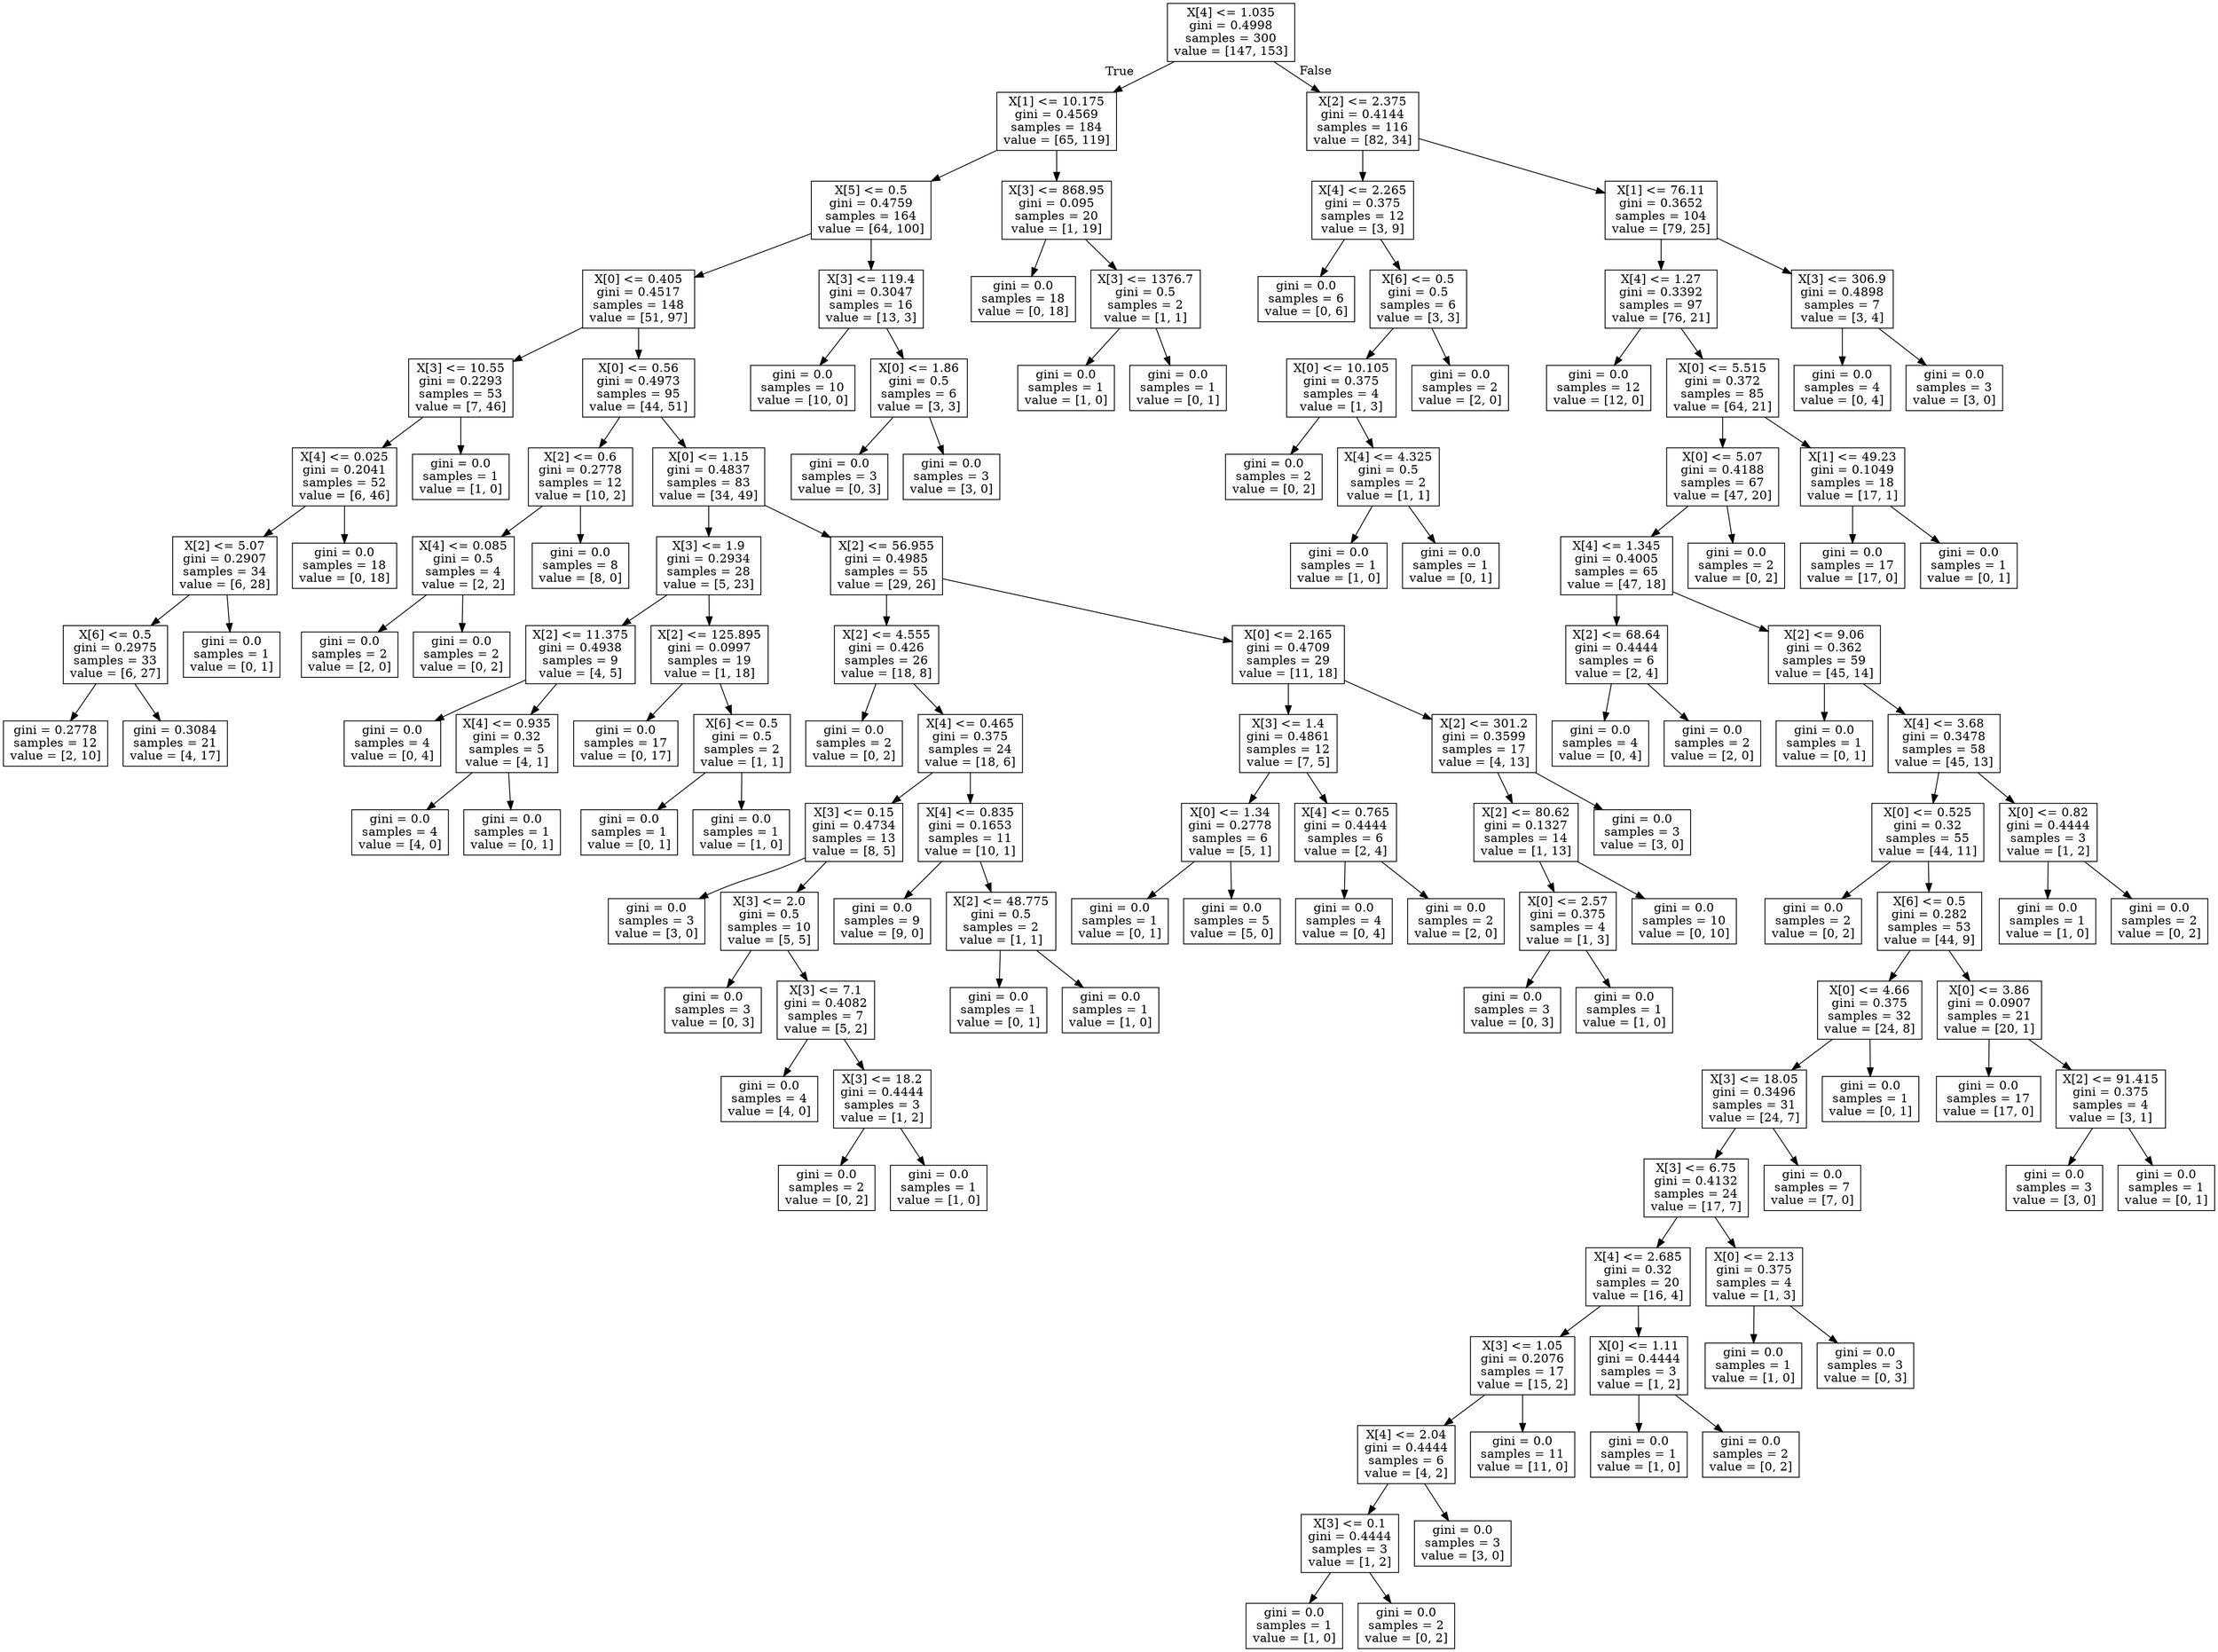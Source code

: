 digraph Tree {
node [shape=box] ;
0 [label="X[4] <= 1.035\ngini = 0.4998\nsamples = 300\nvalue = [147, 153]"] ;
1 [label="X[1] <= 10.175\ngini = 0.4569\nsamples = 184\nvalue = [65, 119]"] ;
0 -> 1 [labeldistance=2.5, labelangle=45, headlabel="True"] ;
2 [label="X[5] <= 0.5\ngini = 0.4759\nsamples = 164\nvalue = [64, 100]"] ;
1 -> 2 ;
3 [label="X[0] <= 0.405\ngini = 0.4517\nsamples = 148\nvalue = [51, 97]"] ;
2 -> 3 ;
4 [label="X[3] <= 10.55\ngini = 0.2293\nsamples = 53\nvalue = [7, 46]"] ;
3 -> 4 ;
5 [label="X[4] <= 0.025\ngini = 0.2041\nsamples = 52\nvalue = [6, 46]"] ;
4 -> 5 ;
6 [label="X[2] <= 5.07\ngini = 0.2907\nsamples = 34\nvalue = [6, 28]"] ;
5 -> 6 ;
7 [label="X[6] <= 0.5\ngini = 0.2975\nsamples = 33\nvalue = [6, 27]"] ;
6 -> 7 ;
8 [label="gini = 0.2778\nsamples = 12\nvalue = [2, 10]"] ;
7 -> 8 ;
9 [label="gini = 0.3084\nsamples = 21\nvalue = [4, 17]"] ;
7 -> 9 ;
10 [label="gini = 0.0\nsamples = 1\nvalue = [0, 1]"] ;
6 -> 10 ;
11 [label="gini = 0.0\nsamples = 18\nvalue = [0, 18]"] ;
5 -> 11 ;
12 [label="gini = 0.0\nsamples = 1\nvalue = [1, 0]"] ;
4 -> 12 ;
13 [label="X[0] <= 0.56\ngini = 0.4973\nsamples = 95\nvalue = [44, 51]"] ;
3 -> 13 ;
14 [label="X[2] <= 0.6\ngini = 0.2778\nsamples = 12\nvalue = [10, 2]"] ;
13 -> 14 ;
15 [label="X[4] <= 0.085\ngini = 0.5\nsamples = 4\nvalue = [2, 2]"] ;
14 -> 15 ;
16 [label="gini = 0.0\nsamples = 2\nvalue = [2, 0]"] ;
15 -> 16 ;
17 [label="gini = 0.0\nsamples = 2\nvalue = [0, 2]"] ;
15 -> 17 ;
18 [label="gini = 0.0\nsamples = 8\nvalue = [8, 0]"] ;
14 -> 18 ;
19 [label="X[0] <= 1.15\ngini = 0.4837\nsamples = 83\nvalue = [34, 49]"] ;
13 -> 19 ;
20 [label="X[3] <= 1.9\ngini = 0.2934\nsamples = 28\nvalue = [5, 23]"] ;
19 -> 20 ;
21 [label="X[2] <= 11.375\ngini = 0.4938\nsamples = 9\nvalue = [4, 5]"] ;
20 -> 21 ;
22 [label="gini = 0.0\nsamples = 4\nvalue = [0, 4]"] ;
21 -> 22 ;
23 [label="X[4] <= 0.935\ngini = 0.32\nsamples = 5\nvalue = [4, 1]"] ;
21 -> 23 ;
24 [label="gini = 0.0\nsamples = 4\nvalue = [4, 0]"] ;
23 -> 24 ;
25 [label="gini = 0.0\nsamples = 1\nvalue = [0, 1]"] ;
23 -> 25 ;
26 [label="X[2] <= 125.895\ngini = 0.0997\nsamples = 19\nvalue = [1, 18]"] ;
20 -> 26 ;
27 [label="gini = 0.0\nsamples = 17\nvalue = [0, 17]"] ;
26 -> 27 ;
28 [label="X[6] <= 0.5\ngini = 0.5\nsamples = 2\nvalue = [1, 1]"] ;
26 -> 28 ;
29 [label="gini = 0.0\nsamples = 1\nvalue = [0, 1]"] ;
28 -> 29 ;
30 [label="gini = 0.0\nsamples = 1\nvalue = [1, 0]"] ;
28 -> 30 ;
31 [label="X[2] <= 56.955\ngini = 0.4985\nsamples = 55\nvalue = [29, 26]"] ;
19 -> 31 ;
32 [label="X[2] <= 4.555\ngini = 0.426\nsamples = 26\nvalue = [18, 8]"] ;
31 -> 32 ;
33 [label="gini = 0.0\nsamples = 2\nvalue = [0, 2]"] ;
32 -> 33 ;
34 [label="X[4] <= 0.465\ngini = 0.375\nsamples = 24\nvalue = [18, 6]"] ;
32 -> 34 ;
35 [label="X[3] <= 0.15\ngini = 0.4734\nsamples = 13\nvalue = [8, 5]"] ;
34 -> 35 ;
36 [label="gini = 0.0\nsamples = 3\nvalue = [3, 0]"] ;
35 -> 36 ;
37 [label="X[3] <= 2.0\ngini = 0.5\nsamples = 10\nvalue = [5, 5]"] ;
35 -> 37 ;
38 [label="gini = 0.0\nsamples = 3\nvalue = [0, 3]"] ;
37 -> 38 ;
39 [label="X[3] <= 7.1\ngini = 0.4082\nsamples = 7\nvalue = [5, 2]"] ;
37 -> 39 ;
40 [label="gini = 0.0\nsamples = 4\nvalue = [4, 0]"] ;
39 -> 40 ;
41 [label="X[3] <= 18.2\ngini = 0.4444\nsamples = 3\nvalue = [1, 2]"] ;
39 -> 41 ;
42 [label="gini = 0.0\nsamples = 2\nvalue = [0, 2]"] ;
41 -> 42 ;
43 [label="gini = 0.0\nsamples = 1\nvalue = [1, 0]"] ;
41 -> 43 ;
44 [label="X[4] <= 0.835\ngini = 0.1653\nsamples = 11\nvalue = [10, 1]"] ;
34 -> 44 ;
45 [label="gini = 0.0\nsamples = 9\nvalue = [9, 0]"] ;
44 -> 45 ;
46 [label="X[2] <= 48.775\ngini = 0.5\nsamples = 2\nvalue = [1, 1]"] ;
44 -> 46 ;
47 [label="gini = 0.0\nsamples = 1\nvalue = [0, 1]"] ;
46 -> 47 ;
48 [label="gini = 0.0\nsamples = 1\nvalue = [1, 0]"] ;
46 -> 48 ;
49 [label="X[0] <= 2.165\ngini = 0.4709\nsamples = 29\nvalue = [11, 18]"] ;
31 -> 49 ;
50 [label="X[3] <= 1.4\ngini = 0.4861\nsamples = 12\nvalue = [7, 5]"] ;
49 -> 50 ;
51 [label="X[0] <= 1.34\ngini = 0.2778\nsamples = 6\nvalue = [5, 1]"] ;
50 -> 51 ;
52 [label="gini = 0.0\nsamples = 1\nvalue = [0, 1]"] ;
51 -> 52 ;
53 [label="gini = 0.0\nsamples = 5\nvalue = [5, 0]"] ;
51 -> 53 ;
54 [label="X[4] <= 0.765\ngini = 0.4444\nsamples = 6\nvalue = [2, 4]"] ;
50 -> 54 ;
55 [label="gini = 0.0\nsamples = 4\nvalue = [0, 4]"] ;
54 -> 55 ;
56 [label="gini = 0.0\nsamples = 2\nvalue = [2, 0]"] ;
54 -> 56 ;
57 [label="X[2] <= 301.2\ngini = 0.3599\nsamples = 17\nvalue = [4, 13]"] ;
49 -> 57 ;
58 [label="X[2] <= 80.62\ngini = 0.1327\nsamples = 14\nvalue = [1, 13]"] ;
57 -> 58 ;
59 [label="X[0] <= 2.57\ngini = 0.375\nsamples = 4\nvalue = [1, 3]"] ;
58 -> 59 ;
60 [label="gini = 0.0\nsamples = 3\nvalue = [0, 3]"] ;
59 -> 60 ;
61 [label="gini = 0.0\nsamples = 1\nvalue = [1, 0]"] ;
59 -> 61 ;
62 [label="gini = 0.0\nsamples = 10\nvalue = [0, 10]"] ;
58 -> 62 ;
63 [label="gini = 0.0\nsamples = 3\nvalue = [3, 0]"] ;
57 -> 63 ;
64 [label="X[3] <= 119.4\ngini = 0.3047\nsamples = 16\nvalue = [13, 3]"] ;
2 -> 64 ;
65 [label="gini = 0.0\nsamples = 10\nvalue = [10, 0]"] ;
64 -> 65 ;
66 [label="X[0] <= 1.86\ngini = 0.5\nsamples = 6\nvalue = [3, 3]"] ;
64 -> 66 ;
67 [label="gini = 0.0\nsamples = 3\nvalue = [0, 3]"] ;
66 -> 67 ;
68 [label="gini = 0.0\nsamples = 3\nvalue = [3, 0]"] ;
66 -> 68 ;
69 [label="X[3] <= 868.95\ngini = 0.095\nsamples = 20\nvalue = [1, 19]"] ;
1 -> 69 ;
70 [label="gini = 0.0\nsamples = 18\nvalue = [0, 18]"] ;
69 -> 70 ;
71 [label="X[3] <= 1376.7\ngini = 0.5\nsamples = 2\nvalue = [1, 1]"] ;
69 -> 71 ;
72 [label="gini = 0.0\nsamples = 1\nvalue = [1, 0]"] ;
71 -> 72 ;
73 [label="gini = 0.0\nsamples = 1\nvalue = [0, 1]"] ;
71 -> 73 ;
74 [label="X[2] <= 2.375\ngini = 0.4144\nsamples = 116\nvalue = [82, 34]"] ;
0 -> 74 [labeldistance=2.5, labelangle=-45, headlabel="False"] ;
75 [label="X[4] <= 2.265\ngini = 0.375\nsamples = 12\nvalue = [3, 9]"] ;
74 -> 75 ;
76 [label="gini = 0.0\nsamples = 6\nvalue = [0, 6]"] ;
75 -> 76 ;
77 [label="X[6] <= 0.5\ngini = 0.5\nsamples = 6\nvalue = [3, 3]"] ;
75 -> 77 ;
78 [label="X[0] <= 10.105\ngini = 0.375\nsamples = 4\nvalue = [1, 3]"] ;
77 -> 78 ;
79 [label="gini = 0.0\nsamples = 2\nvalue = [0, 2]"] ;
78 -> 79 ;
80 [label="X[4] <= 4.325\ngini = 0.5\nsamples = 2\nvalue = [1, 1]"] ;
78 -> 80 ;
81 [label="gini = 0.0\nsamples = 1\nvalue = [1, 0]"] ;
80 -> 81 ;
82 [label="gini = 0.0\nsamples = 1\nvalue = [0, 1]"] ;
80 -> 82 ;
83 [label="gini = 0.0\nsamples = 2\nvalue = [2, 0]"] ;
77 -> 83 ;
84 [label="X[1] <= 76.11\ngini = 0.3652\nsamples = 104\nvalue = [79, 25]"] ;
74 -> 84 ;
85 [label="X[4] <= 1.27\ngini = 0.3392\nsamples = 97\nvalue = [76, 21]"] ;
84 -> 85 ;
86 [label="gini = 0.0\nsamples = 12\nvalue = [12, 0]"] ;
85 -> 86 ;
87 [label="X[0] <= 5.515\ngini = 0.372\nsamples = 85\nvalue = [64, 21]"] ;
85 -> 87 ;
88 [label="X[0] <= 5.07\ngini = 0.4188\nsamples = 67\nvalue = [47, 20]"] ;
87 -> 88 ;
89 [label="X[4] <= 1.345\ngini = 0.4005\nsamples = 65\nvalue = [47, 18]"] ;
88 -> 89 ;
90 [label="X[2] <= 68.64\ngini = 0.4444\nsamples = 6\nvalue = [2, 4]"] ;
89 -> 90 ;
91 [label="gini = 0.0\nsamples = 4\nvalue = [0, 4]"] ;
90 -> 91 ;
92 [label="gini = 0.0\nsamples = 2\nvalue = [2, 0]"] ;
90 -> 92 ;
93 [label="X[2] <= 9.06\ngini = 0.362\nsamples = 59\nvalue = [45, 14]"] ;
89 -> 93 ;
94 [label="gini = 0.0\nsamples = 1\nvalue = [0, 1]"] ;
93 -> 94 ;
95 [label="X[4] <= 3.68\ngini = 0.3478\nsamples = 58\nvalue = [45, 13]"] ;
93 -> 95 ;
96 [label="X[0] <= 0.525\ngini = 0.32\nsamples = 55\nvalue = [44, 11]"] ;
95 -> 96 ;
97 [label="gini = 0.0\nsamples = 2\nvalue = [0, 2]"] ;
96 -> 97 ;
98 [label="X[6] <= 0.5\ngini = 0.282\nsamples = 53\nvalue = [44, 9]"] ;
96 -> 98 ;
99 [label="X[0] <= 4.66\ngini = 0.375\nsamples = 32\nvalue = [24, 8]"] ;
98 -> 99 ;
100 [label="X[3] <= 18.05\ngini = 0.3496\nsamples = 31\nvalue = [24, 7]"] ;
99 -> 100 ;
101 [label="X[3] <= 6.75\ngini = 0.4132\nsamples = 24\nvalue = [17, 7]"] ;
100 -> 101 ;
102 [label="X[4] <= 2.685\ngini = 0.32\nsamples = 20\nvalue = [16, 4]"] ;
101 -> 102 ;
103 [label="X[3] <= 1.05\ngini = 0.2076\nsamples = 17\nvalue = [15, 2]"] ;
102 -> 103 ;
104 [label="X[4] <= 2.04\ngini = 0.4444\nsamples = 6\nvalue = [4, 2]"] ;
103 -> 104 ;
105 [label="X[3] <= 0.1\ngini = 0.4444\nsamples = 3\nvalue = [1, 2]"] ;
104 -> 105 ;
106 [label="gini = 0.0\nsamples = 1\nvalue = [1, 0]"] ;
105 -> 106 ;
107 [label="gini = 0.0\nsamples = 2\nvalue = [0, 2]"] ;
105 -> 107 ;
108 [label="gini = 0.0\nsamples = 3\nvalue = [3, 0]"] ;
104 -> 108 ;
109 [label="gini = 0.0\nsamples = 11\nvalue = [11, 0]"] ;
103 -> 109 ;
110 [label="X[0] <= 1.11\ngini = 0.4444\nsamples = 3\nvalue = [1, 2]"] ;
102 -> 110 ;
111 [label="gini = 0.0\nsamples = 1\nvalue = [1, 0]"] ;
110 -> 111 ;
112 [label="gini = 0.0\nsamples = 2\nvalue = [0, 2]"] ;
110 -> 112 ;
113 [label="X[0] <= 2.13\ngini = 0.375\nsamples = 4\nvalue = [1, 3]"] ;
101 -> 113 ;
114 [label="gini = 0.0\nsamples = 1\nvalue = [1, 0]"] ;
113 -> 114 ;
115 [label="gini = 0.0\nsamples = 3\nvalue = [0, 3]"] ;
113 -> 115 ;
116 [label="gini = 0.0\nsamples = 7\nvalue = [7, 0]"] ;
100 -> 116 ;
117 [label="gini = 0.0\nsamples = 1\nvalue = [0, 1]"] ;
99 -> 117 ;
118 [label="X[0] <= 3.86\ngini = 0.0907\nsamples = 21\nvalue = [20, 1]"] ;
98 -> 118 ;
119 [label="gini = 0.0\nsamples = 17\nvalue = [17, 0]"] ;
118 -> 119 ;
120 [label="X[2] <= 91.415\ngini = 0.375\nsamples = 4\nvalue = [3, 1]"] ;
118 -> 120 ;
121 [label="gini = 0.0\nsamples = 3\nvalue = [3, 0]"] ;
120 -> 121 ;
122 [label="gini = 0.0\nsamples = 1\nvalue = [0, 1]"] ;
120 -> 122 ;
123 [label="X[0] <= 0.82\ngini = 0.4444\nsamples = 3\nvalue = [1, 2]"] ;
95 -> 123 ;
124 [label="gini = 0.0\nsamples = 1\nvalue = [1, 0]"] ;
123 -> 124 ;
125 [label="gini = 0.0\nsamples = 2\nvalue = [0, 2]"] ;
123 -> 125 ;
126 [label="gini = 0.0\nsamples = 2\nvalue = [0, 2]"] ;
88 -> 126 ;
127 [label="X[1] <= 49.23\ngini = 0.1049\nsamples = 18\nvalue = [17, 1]"] ;
87 -> 127 ;
128 [label="gini = 0.0\nsamples = 17\nvalue = [17, 0]"] ;
127 -> 128 ;
129 [label="gini = 0.0\nsamples = 1\nvalue = [0, 1]"] ;
127 -> 129 ;
130 [label="X[3] <= 306.9\ngini = 0.4898\nsamples = 7\nvalue = [3, 4]"] ;
84 -> 130 ;
131 [label="gini = 0.0\nsamples = 4\nvalue = [0, 4]"] ;
130 -> 131 ;
132 [label="gini = 0.0\nsamples = 3\nvalue = [3, 0]"] ;
130 -> 132 ;
}